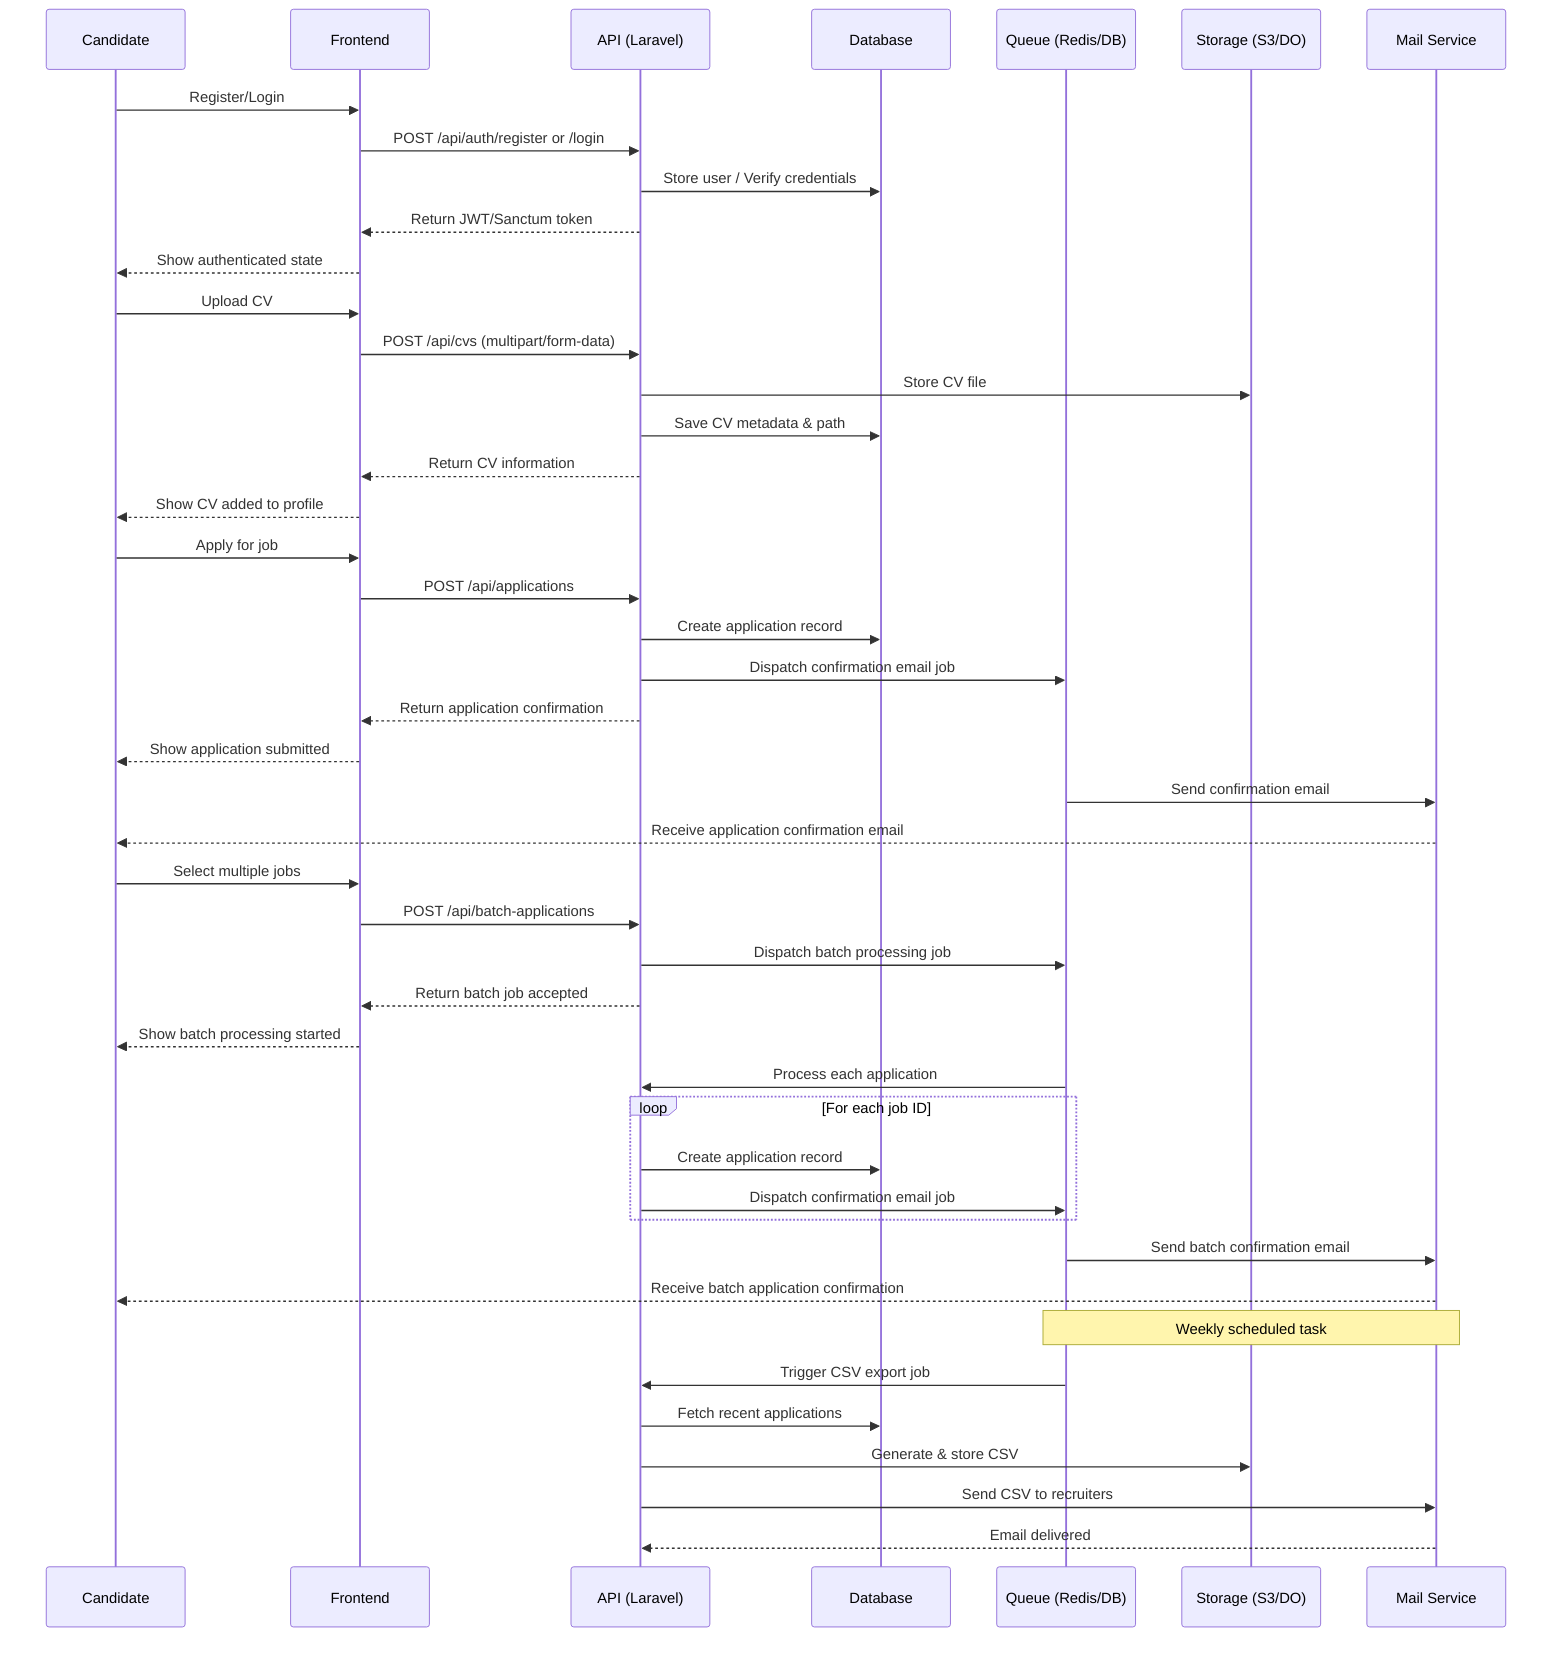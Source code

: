 sequenceDiagram
    participant C as Candidate
    participant FE as Frontend
    participant API as API (Laravel)
    participant DB as Database
    participant Q as Queue (Redis/DB)
    participant S as Storage (S3/DO)
    participant M as Mail Service

    %% User Authentication
    C->>FE: Register/Login
    FE->>API: POST /api/auth/register or /login
    API->>DB: Store user / Verify credentials
    API-->>FE: Return JWT/Sanctum token
    FE-->>C: Show authenticated state

    %% CV Upload
    C->>FE: Upload CV
    FE->>API: POST /api/cvs (multipart/form-data)
    API->>S: Store CV file
    API->>DB: Save CV metadata & path
    API-->>FE: Return CV information
    FE-->>C: Show CV added to profile

    %% Apply for a Single Job
    C->>FE: Apply for job
    FE->>API: POST /api/applications
    API->>DB: Create application record
    API->>Q: Dispatch confirmation email job
    API-->>FE: Return application confirmation
    FE-->>C: Show application submitted
    Q->>M: Send confirmation email
    M-->>C: Receive application confirmation email

    %% Apply for Multiple Jobs
    C->>FE: Select multiple jobs
    FE->>API: POST /api/batch-applications
    API->>Q: Dispatch batch processing job
    API-->>FE: Return batch job accepted
    FE-->>C: Show batch processing started

    Q->>API: Process each application
    loop For each job ID
        API->>DB: Create application record
        API->>Q: Dispatch confirmation email job
    end

    Q->>M: Send batch confirmation email
    M-->>C: Receive batch application confirmation

    %% Periodic CSV Export
    Note over Q,M: Weekly scheduled task
    Q->>API: Trigger CSV export job
    API->>DB: Fetch recent applications
    API->>S: Generate & store CSV
    API->>M: Send CSV to recruiters
    M-->>API: Email delivered